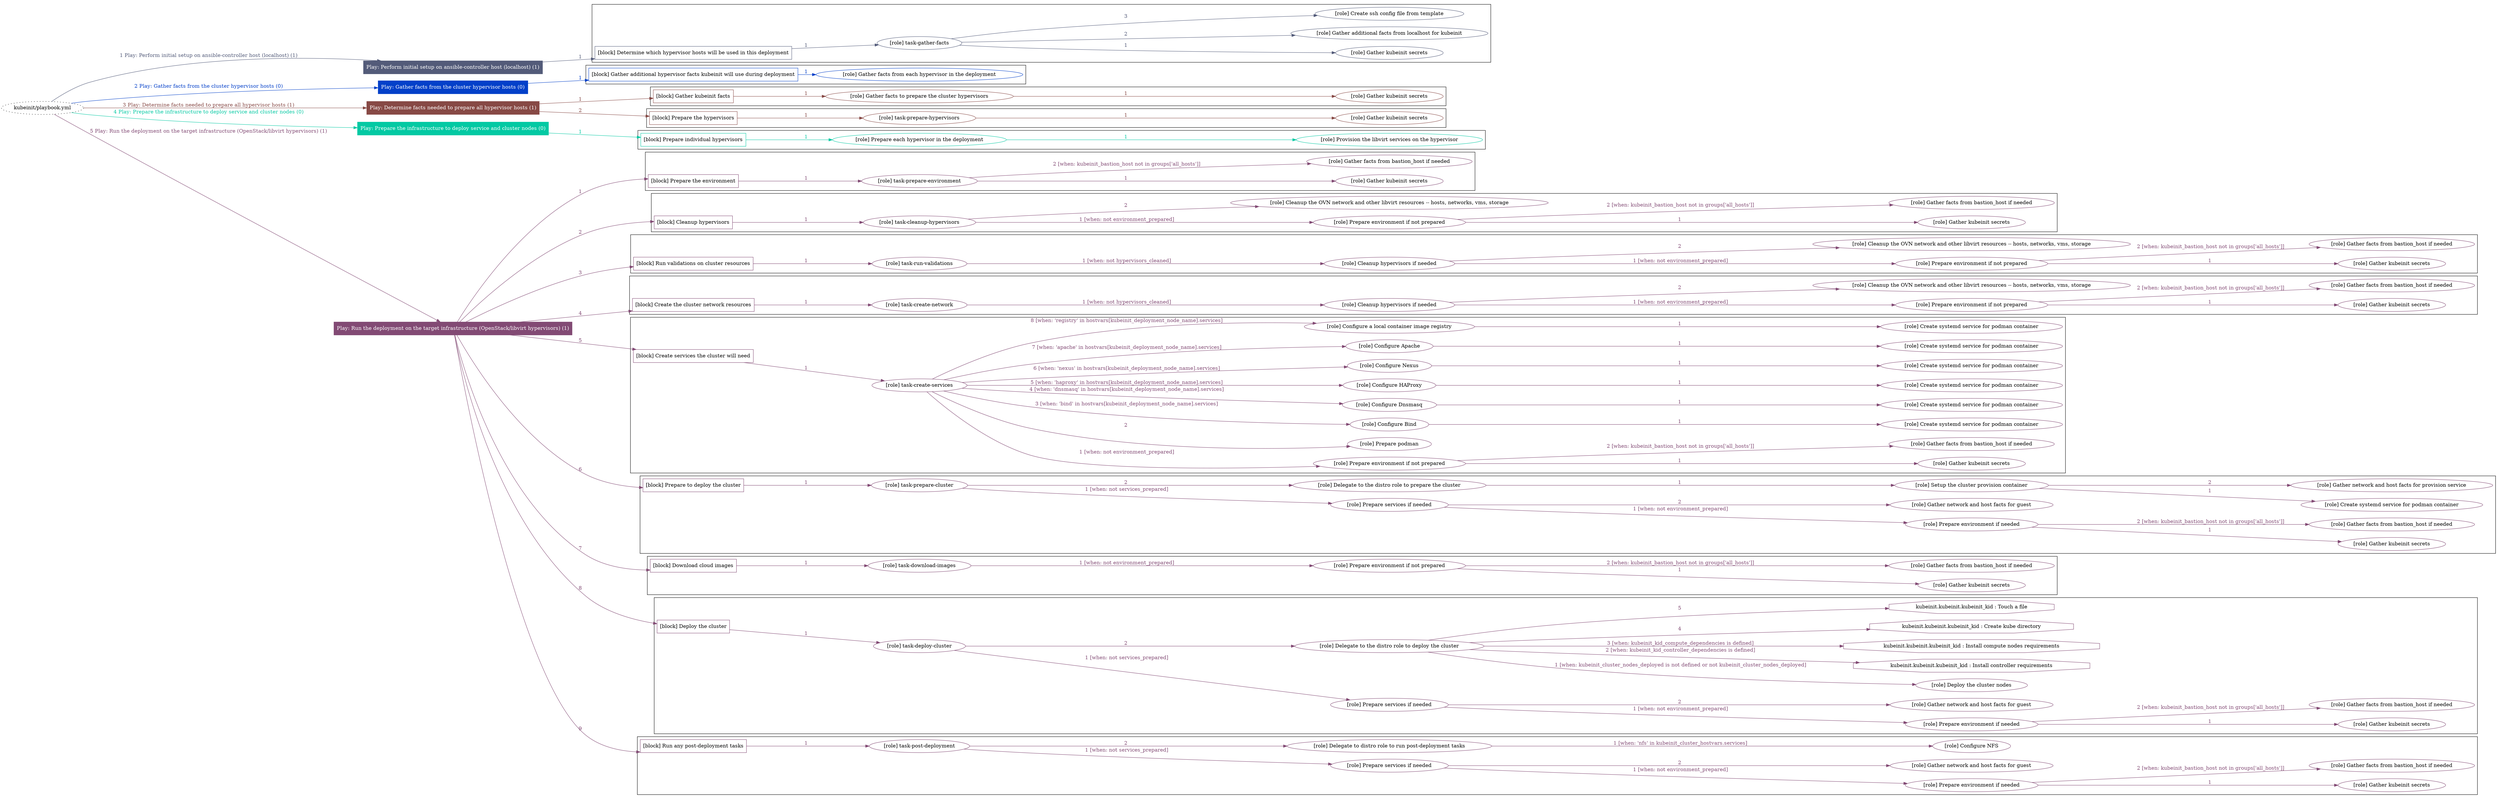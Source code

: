 digraph {
	graph [concentrate=true ordering=in rankdir=LR ratio=fill]
	edge [esep=5 sep=10]
	"kubeinit/playbook.yml" [URL="/home/runner/work/kubeinit/kubeinit/kubeinit/playbook.yml" id=playbook_f239e565 style=dotted]
	"kubeinit/playbook.yml" -> play_f2068669 [label="1 Play: Perform initial setup on ansible-controller host (localhost) (1)" color="#535b79" fontcolor="#535b79" id=edge_play_f2068669 labeltooltip="1 Play: Perform initial setup on ansible-controller host (localhost) (1)" tooltip="1 Play: Perform initial setup on ansible-controller host (localhost) (1)"]
	subgraph "Play: Perform initial setup on ansible-controller host (localhost) (1)" {
		play_f2068669 [label="Play: Perform initial setup on ansible-controller host (localhost) (1)" URL="/home/runner/work/kubeinit/kubeinit/kubeinit/playbook.yml" color="#535b79" fontcolor="#ffffff" id=play_f2068669 shape=box style=filled tooltip=localhost]
		play_f2068669 -> block_ea1bb374 [label=1 color="#535b79" fontcolor="#535b79" id=edge_block_ea1bb374 labeltooltip=1 tooltip=1]
		subgraph cluster_block_ea1bb374 {
			block_ea1bb374 [label="[block] Determine which hypervisor hosts will be used in this deployment" URL="/home/runner/work/kubeinit/kubeinit/kubeinit/playbook.yml" color="#535b79" id=block_ea1bb374 labeltooltip="Determine which hypervisor hosts will be used in this deployment" shape=box tooltip="Determine which hypervisor hosts will be used in this deployment"]
			block_ea1bb374 -> role_31e80925 [label="1 " color="#535b79" fontcolor="#535b79" id=edge_role_31e80925 labeltooltip="1 " tooltip="1 "]
			subgraph "task-gather-facts" {
				role_31e80925 [label="[role] task-gather-facts" URL="/home/runner/work/kubeinit/kubeinit/kubeinit/playbook.yml" color="#535b79" id=role_31e80925 tooltip="task-gather-facts"]
				role_31e80925 -> role_ad34a3c1 [label="1 " color="#535b79" fontcolor="#535b79" id=edge_role_ad34a3c1 labeltooltip="1 " tooltip="1 "]
				subgraph "Gather kubeinit secrets" {
					role_ad34a3c1 [label="[role] Gather kubeinit secrets" URL="/home/runner/.ansible/collections/ansible_collections/kubeinit/kubeinit/roles/kubeinit_prepare/tasks/build_hypervisors_group.yml" color="#535b79" id=role_ad34a3c1 tooltip="Gather kubeinit secrets"]
				}
				role_31e80925 -> role_7568ba1f [label="2 " color="#535b79" fontcolor="#535b79" id=edge_role_7568ba1f labeltooltip="2 " tooltip="2 "]
				subgraph "Gather additional facts from localhost for kubeinit" {
					role_7568ba1f [label="[role] Gather additional facts from localhost for kubeinit" URL="/home/runner/.ansible/collections/ansible_collections/kubeinit/kubeinit/roles/kubeinit_prepare/tasks/build_hypervisors_group.yml" color="#535b79" id=role_7568ba1f tooltip="Gather additional facts from localhost for kubeinit"]
				}
				role_31e80925 -> role_153e1b23 [label="3 " color="#535b79" fontcolor="#535b79" id=edge_role_153e1b23 labeltooltip="3 " tooltip="3 "]
				subgraph "Create ssh config file from template" {
					role_153e1b23 [label="[role] Create ssh config file from template" URL="/home/runner/.ansible/collections/ansible_collections/kubeinit/kubeinit/roles/kubeinit_prepare/tasks/build_hypervisors_group.yml" color="#535b79" id=role_153e1b23 tooltip="Create ssh config file from template"]
				}
			}
		}
	}
	"kubeinit/playbook.yml" -> play_2a08c2db [label="2 Play: Gather facts from the cluster hypervisor hosts (0)" color="#0340c9" fontcolor="#0340c9" id=edge_play_2a08c2db labeltooltip="2 Play: Gather facts from the cluster hypervisor hosts (0)" tooltip="2 Play: Gather facts from the cluster hypervisor hosts (0)"]
	subgraph "Play: Gather facts from the cluster hypervisor hosts (0)" {
		play_2a08c2db [label="Play: Gather facts from the cluster hypervisor hosts (0)" URL="/home/runner/work/kubeinit/kubeinit/kubeinit/playbook.yml" color="#0340c9" fontcolor="#ffffff" id=play_2a08c2db shape=box style=filled tooltip="Play: Gather facts from the cluster hypervisor hosts (0)"]
		play_2a08c2db -> block_3875cf03 [label=1 color="#0340c9" fontcolor="#0340c9" id=edge_block_3875cf03 labeltooltip=1 tooltip=1]
		subgraph cluster_block_3875cf03 {
			block_3875cf03 [label="[block] Gather additional hypervisor facts kubeinit will use during deployment" URL="/home/runner/work/kubeinit/kubeinit/kubeinit/playbook.yml" color="#0340c9" id=block_3875cf03 labeltooltip="Gather additional hypervisor facts kubeinit will use during deployment" shape=box tooltip="Gather additional hypervisor facts kubeinit will use during deployment"]
			block_3875cf03 -> role_75fddc68 [label="1 " color="#0340c9" fontcolor="#0340c9" id=edge_role_75fddc68 labeltooltip="1 " tooltip="1 "]
			subgraph "Gather facts from each hypervisor in the deployment" {
				role_75fddc68 [label="[role] Gather facts from each hypervisor in the deployment" URL="/home/runner/work/kubeinit/kubeinit/kubeinit/playbook.yml" color="#0340c9" id=role_75fddc68 tooltip="Gather facts from each hypervisor in the deployment"]
			}
		}
	}
	"kubeinit/playbook.yml" -> play_51f7743b [label="3 Play: Determine facts needed to prepare all hypervisor hosts (1)" color="#874945" fontcolor="#874945" id=edge_play_51f7743b labeltooltip="3 Play: Determine facts needed to prepare all hypervisor hosts (1)" tooltip="3 Play: Determine facts needed to prepare all hypervisor hosts (1)"]
	subgraph "Play: Determine facts needed to prepare all hypervisor hosts (1)" {
		play_51f7743b [label="Play: Determine facts needed to prepare all hypervisor hosts (1)" URL="/home/runner/work/kubeinit/kubeinit/kubeinit/playbook.yml" color="#874945" fontcolor="#ffffff" id=play_51f7743b shape=box style=filled tooltip=localhost]
		play_51f7743b -> block_435e4304 [label=1 color="#874945" fontcolor="#874945" id=edge_block_435e4304 labeltooltip=1 tooltip=1]
		subgraph cluster_block_435e4304 {
			block_435e4304 [label="[block] Gather kubeinit facts" URL="/home/runner/work/kubeinit/kubeinit/kubeinit/playbook.yml" color="#874945" id=block_435e4304 labeltooltip="Gather kubeinit facts" shape=box tooltip="Gather kubeinit facts"]
			block_435e4304 -> role_eb168c58 [label="1 " color="#874945" fontcolor="#874945" id=edge_role_eb168c58 labeltooltip="1 " tooltip="1 "]
			subgraph "Gather facts to prepare the cluster hypervisors" {
				role_eb168c58 [label="[role] Gather facts to prepare the cluster hypervisors" URL="/home/runner/work/kubeinit/kubeinit/kubeinit/playbook.yml" color="#874945" id=role_eb168c58 tooltip="Gather facts to prepare the cluster hypervisors"]
				role_eb168c58 -> role_716827c2 [label="1 " color="#874945" fontcolor="#874945" id=edge_role_716827c2 labeltooltip="1 " tooltip="1 "]
				subgraph "Gather kubeinit secrets" {
					role_716827c2 [label="[role] Gather kubeinit secrets" URL="/home/runner/.ansible/collections/ansible_collections/kubeinit/kubeinit/roles/kubeinit_prepare/tasks/gather_kubeinit_facts.yml" color="#874945" id=role_716827c2 tooltip="Gather kubeinit secrets"]
				}
			}
		}
		play_51f7743b -> block_4b2fc20e [label=2 color="#874945" fontcolor="#874945" id=edge_block_4b2fc20e labeltooltip=2 tooltip=2]
		subgraph cluster_block_4b2fc20e {
			block_4b2fc20e [label="[block] Prepare the hypervisors" URL="/home/runner/work/kubeinit/kubeinit/kubeinit/playbook.yml" color="#874945" id=block_4b2fc20e labeltooltip="Prepare the hypervisors" shape=box tooltip="Prepare the hypervisors"]
			block_4b2fc20e -> role_8d319576 [label="1 " color="#874945" fontcolor="#874945" id=edge_role_8d319576 labeltooltip="1 " tooltip="1 "]
			subgraph "task-prepare-hypervisors" {
				role_8d319576 [label="[role] task-prepare-hypervisors" URL="/home/runner/work/kubeinit/kubeinit/kubeinit/playbook.yml" color="#874945" id=role_8d319576 tooltip="task-prepare-hypervisors"]
				role_8d319576 -> role_b358647a [label="1 " color="#874945" fontcolor="#874945" id=edge_role_b358647a labeltooltip="1 " tooltip="1 "]
				subgraph "Gather kubeinit secrets" {
					role_b358647a [label="[role] Gather kubeinit secrets" URL="/home/runner/.ansible/collections/ansible_collections/kubeinit/kubeinit/roles/kubeinit_prepare/tasks/gather_kubeinit_facts.yml" color="#874945" id=role_b358647a tooltip="Gather kubeinit secrets"]
				}
			}
		}
	}
	"kubeinit/playbook.yml" -> play_7fe1e55e [label="4 Play: Prepare the infrastructure to deploy service and cluster nodes (0)" color="#03c9a3" fontcolor="#03c9a3" id=edge_play_7fe1e55e labeltooltip="4 Play: Prepare the infrastructure to deploy service and cluster nodes (0)" tooltip="4 Play: Prepare the infrastructure to deploy service and cluster nodes (0)"]
	subgraph "Play: Prepare the infrastructure to deploy service and cluster nodes (0)" {
		play_7fe1e55e [label="Play: Prepare the infrastructure to deploy service and cluster nodes (0)" URL="/home/runner/work/kubeinit/kubeinit/kubeinit/playbook.yml" color="#03c9a3" fontcolor="#ffffff" id=play_7fe1e55e shape=box style=filled tooltip="Play: Prepare the infrastructure to deploy service and cluster nodes (0)"]
		play_7fe1e55e -> block_4505f5d4 [label=1 color="#03c9a3" fontcolor="#03c9a3" id=edge_block_4505f5d4 labeltooltip=1 tooltip=1]
		subgraph cluster_block_4505f5d4 {
			block_4505f5d4 [label="[block] Prepare individual hypervisors" URL="/home/runner/work/kubeinit/kubeinit/kubeinit/playbook.yml" color="#03c9a3" id=block_4505f5d4 labeltooltip="Prepare individual hypervisors" shape=box tooltip="Prepare individual hypervisors"]
			block_4505f5d4 -> role_467180ca [label="1 " color="#03c9a3" fontcolor="#03c9a3" id=edge_role_467180ca labeltooltip="1 " tooltip="1 "]
			subgraph "Prepare each hypervisor in the deployment" {
				role_467180ca [label="[role] Prepare each hypervisor in the deployment" URL="/home/runner/work/kubeinit/kubeinit/kubeinit/playbook.yml" color="#03c9a3" id=role_467180ca tooltip="Prepare each hypervisor in the deployment"]
				role_467180ca -> role_767cff8f [label="1 " color="#03c9a3" fontcolor="#03c9a3" id=edge_role_767cff8f labeltooltip="1 " tooltip="1 "]
				subgraph "Provision the libvirt services on the hypervisor" {
					role_767cff8f [label="[role] Provision the libvirt services on the hypervisor" URL="/home/runner/.ansible/collections/ansible_collections/kubeinit/kubeinit/roles/kubeinit_prepare/tasks/prepare_hypervisor.yml" color="#03c9a3" id=role_767cff8f tooltip="Provision the libvirt services on the hypervisor"]
				}
			}
		}
	}
	"kubeinit/playbook.yml" -> play_f8c023d2 [label="5 Play: Run the deployment on the target infrastructure (OpenStack/libvirt hypervisors) (1)" color="#824a74" fontcolor="#824a74" id=edge_play_f8c023d2 labeltooltip="5 Play: Run the deployment on the target infrastructure (OpenStack/libvirt hypervisors) (1)" tooltip="5 Play: Run the deployment on the target infrastructure (OpenStack/libvirt hypervisors) (1)"]
	subgraph "Play: Run the deployment on the target infrastructure (OpenStack/libvirt hypervisors) (1)" {
		play_f8c023d2 [label="Play: Run the deployment on the target infrastructure (OpenStack/libvirt hypervisors) (1)" URL="/home/runner/work/kubeinit/kubeinit/kubeinit/playbook.yml" color="#824a74" fontcolor="#ffffff" id=play_f8c023d2 shape=box style=filled tooltip=localhost]
		play_f8c023d2 -> block_cb9fcd3e [label=1 color="#824a74" fontcolor="#824a74" id=edge_block_cb9fcd3e labeltooltip=1 tooltip=1]
		subgraph cluster_block_cb9fcd3e {
			block_cb9fcd3e [label="[block] Prepare the environment" URL="/home/runner/work/kubeinit/kubeinit/kubeinit/playbook.yml" color="#824a74" id=block_cb9fcd3e labeltooltip="Prepare the environment" shape=box tooltip="Prepare the environment"]
			block_cb9fcd3e -> role_75a7b222 [label="1 " color="#824a74" fontcolor="#824a74" id=edge_role_75a7b222 labeltooltip="1 " tooltip="1 "]
			subgraph "task-prepare-environment" {
				role_75a7b222 [label="[role] task-prepare-environment" URL="/home/runner/work/kubeinit/kubeinit/kubeinit/playbook.yml" color="#824a74" id=role_75a7b222 tooltip="task-prepare-environment"]
				role_75a7b222 -> role_f4acfbe3 [label="1 " color="#824a74" fontcolor="#824a74" id=edge_role_f4acfbe3 labeltooltip="1 " tooltip="1 "]
				subgraph "Gather kubeinit secrets" {
					role_f4acfbe3 [label="[role] Gather kubeinit secrets" URL="/home/runner/.ansible/collections/ansible_collections/kubeinit/kubeinit/roles/kubeinit_prepare/tasks/gather_kubeinit_facts.yml" color="#824a74" id=role_f4acfbe3 tooltip="Gather kubeinit secrets"]
				}
				role_75a7b222 -> role_97228f1f [label="2 [when: kubeinit_bastion_host not in groups['all_hosts']]" color="#824a74" fontcolor="#824a74" id=edge_role_97228f1f labeltooltip="2 [when: kubeinit_bastion_host not in groups['all_hosts']]" tooltip="2 [when: kubeinit_bastion_host not in groups['all_hosts']]"]
				subgraph "Gather facts from bastion_host if needed" {
					role_97228f1f [label="[role] Gather facts from bastion_host if needed" URL="/home/runner/.ansible/collections/ansible_collections/kubeinit/kubeinit/roles/kubeinit_prepare/tasks/main.yml" color="#824a74" id=role_97228f1f tooltip="Gather facts from bastion_host if needed"]
				}
			}
		}
		play_f8c023d2 -> block_3bb9bddf [label=2 color="#824a74" fontcolor="#824a74" id=edge_block_3bb9bddf labeltooltip=2 tooltip=2]
		subgraph cluster_block_3bb9bddf {
			block_3bb9bddf [label="[block] Cleanup hypervisors" URL="/home/runner/work/kubeinit/kubeinit/kubeinit/playbook.yml" color="#824a74" id=block_3bb9bddf labeltooltip="Cleanup hypervisors" shape=box tooltip="Cleanup hypervisors"]
			block_3bb9bddf -> role_0966ffa3 [label="1 " color="#824a74" fontcolor="#824a74" id=edge_role_0966ffa3 labeltooltip="1 " tooltip="1 "]
			subgraph "task-cleanup-hypervisors" {
				role_0966ffa3 [label="[role] task-cleanup-hypervisors" URL="/home/runner/work/kubeinit/kubeinit/kubeinit/playbook.yml" color="#824a74" id=role_0966ffa3 tooltip="task-cleanup-hypervisors"]
				role_0966ffa3 -> role_10f35de1 [label="1 [when: not environment_prepared]" color="#824a74" fontcolor="#824a74" id=edge_role_10f35de1 labeltooltip="1 [when: not environment_prepared]" tooltip="1 [when: not environment_prepared]"]
				subgraph "Prepare environment if not prepared" {
					role_10f35de1 [label="[role] Prepare environment if not prepared" URL="/home/runner/.ansible/collections/ansible_collections/kubeinit/kubeinit/roles/kubeinit_libvirt/tasks/cleanup_hypervisors.yml" color="#824a74" id=role_10f35de1 tooltip="Prepare environment if not prepared"]
					role_10f35de1 -> role_07a54462 [label="1 " color="#824a74" fontcolor="#824a74" id=edge_role_07a54462 labeltooltip="1 " tooltip="1 "]
					subgraph "Gather kubeinit secrets" {
						role_07a54462 [label="[role] Gather kubeinit secrets" URL="/home/runner/.ansible/collections/ansible_collections/kubeinit/kubeinit/roles/kubeinit_prepare/tasks/gather_kubeinit_facts.yml" color="#824a74" id=role_07a54462 tooltip="Gather kubeinit secrets"]
					}
					role_10f35de1 -> role_4dc53dde [label="2 [when: kubeinit_bastion_host not in groups['all_hosts']]" color="#824a74" fontcolor="#824a74" id=edge_role_4dc53dde labeltooltip="2 [when: kubeinit_bastion_host not in groups['all_hosts']]" tooltip="2 [when: kubeinit_bastion_host not in groups['all_hosts']]"]
					subgraph "Gather facts from bastion_host if needed" {
						role_4dc53dde [label="[role] Gather facts from bastion_host if needed" URL="/home/runner/.ansible/collections/ansible_collections/kubeinit/kubeinit/roles/kubeinit_prepare/tasks/main.yml" color="#824a74" id=role_4dc53dde tooltip="Gather facts from bastion_host if needed"]
					}
				}
				role_0966ffa3 -> role_b0562a53 [label="2 " color="#824a74" fontcolor="#824a74" id=edge_role_b0562a53 labeltooltip="2 " tooltip="2 "]
				subgraph "Cleanup the OVN network and other libvirt resources -- hosts, networks, vms, storage" {
					role_b0562a53 [label="[role] Cleanup the OVN network and other libvirt resources -- hosts, networks, vms, storage" URL="/home/runner/.ansible/collections/ansible_collections/kubeinit/kubeinit/roles/kubeinit_libvirt/tasks/cleanup_hypervisors.yml" color="#824a74" id=role_b0562a53 tooltip="Cleanup the OVN network and other libvirt resources -- hosts, networks, vms, storage"]
				}
			}
		}
		play_f8c023d2 -> block_80027401 [label=3 color="#824a74" fontcolor="#824a74" id=edge_block_80027401 labeltooltip=3 tooltip=3]
		subgraph cluster_block_80027401 {
			block_80027401 [label="[block] Run validations on cluster resources" URL="/home/runner/work/kubeinit/kubeinit/kubeinit/playbook.yml" color="#824a74" id=block_80027401 labeltooltip="Run validations on cluster resources" shape=box tooltip="Run validations on cluster resources"]
			block_80027401 -> role_762e2e4d [label="1 " color="#824a74" fontcolor="#824a74" id=edge_role_762e2e4d labeltooltip="1 " tooltip="1 "]
			subgraph "task-run-validations" {
				role_762e2e4d [label="[role] task-run-validations" URL="/home/runner/work/kubeinit/kubeinit/kubeinit/playbook.yml" color="#824a74" id=role_762e2e4d tooltip="task-run-validations"]
				role_762e2e4d -> role_ed47179c [label="1 [when: not hypervisors_cleaned]" color="#824a74" fontcolor="#824a74" id=edge_role_ed47179c labeltooltip="1 [when: not hypervisors_cleaned]" tooltip="1 [when: not hypervisors_cleaned]"]
				subgraph "Cleanup hypervisors if needed" {
					role_ed47179c [label="[role] Cleanup hypervisors if needed" URL="/home/runner/.ansible/collections/ansible_collections/kubeinit/kubeinit/roles/kubeinit_validations/tasks/main.yml" color="#824a74" id=role_ed47179c tooltip="Cleanup hypervisors if needed"]
					role_ed47179c -> role_dcba21d3 [label="1 [when: not environment_prepared]" color="#824a74" fontcolor="#824a74" id=edge_role_dcba21d3 labeltooltip="1 [when: not environment_prepared]" tooltip="1 [when: not environment_prepared]"]
					subgraph "Prepare environment if not prepared" {
						role_dcba21d3 [label="[role] Prepare environment if not prepared" URL="/home/runner/.ansible/collections/ansible_collections/kubeinit/kubeinit/roles/kubeinit_libvirt/tasks/cleanup_hypervisors.yml" color="#824a74" id=role_dcba21d3 tooltip="Prepare environment if not prepared"]
						role_dcba21d3 -> role_88fa16b8 [label="1 " color="#824a74" fontcolor="#824a74" id=edge_role_88fa16b8 labeltooltip="1 " tooltip="1 "]
						subgraph "Gather kubeinit secrets" {
							role_88fa16b8 [label="[role] Gather kubeinit secrets" URL="/home/runner/.ansible/collections/ansible_collections/kubeinit/kubeinit/roles/kubeinit_prepare/tasks/gather_kubeinit_facts.yml" color="#824a74" id=role_88fa16b8 tooltip="Gather kubeinit secrets"]
						}
						role_dcba21d3 -> role_72518412 [label="2 [when: kubeinit_bastion_host not in groups['all_hosts']]" color="#824a74" fontcolor="#824a74" id=edge_role_72518412 labeltooltip="2 [when: kubeinit_bastion_host not in groups['all_hosts']]" tooltip="2 [when: kubeinit_bastion_host not in groups['all_hosts']]"]
						subgraph "Gather facts from bastion_host if needed" {
							role_72518412 [label="[role] Gather facts from bastion_host if needed" URL="/home/runner/.ansible/collections/ansible_collections/kubeinit/kubeinit/roles/kubeinit_prepare/tasks/main.yml" color="#824a74" id=role_72518412 tooltip="Gather facts from bastion_host if needed"]
						}
					}
					role_ed47179c -> role_2eea774c [label="2 " color="#824a74" fontcolor="#824a74" id=edge_role_2eea774c labeltooltip="2 " tooltip="2 "]
					subgraph "Cleanup the OVN network and other libvirt resources -- hosts, networks, vms, storage" {
						role_2eea774c [label="[role] Cleanup the OVN network and other libvirt resources -- hosts, networks, vms, storage" URL="/home/runner/.ansible/collections/ansible_collections/kubeinit/kubeinit/roles/kubeinit_libvirt/tasks/cleanup_hypervisors.yml" color="#824a74" id=role_2eea774c tooltip="Cleanup the OVN network and other libvirt resources -- hosts, networks, vms, storage"]
					}
				}
			}
		}
		play_f8c023d2 -> block_380627d4 [label=4 color="#824a74" fontcolor="#824a74" id=edge_block_380627d4 labeltooltip=4 tooltip=4]
		subgraph cluster_block_380627d4 {
			block_380627d4 [label="[block] Create the cluster network resources" URL="/home/runner/work/kubeinit/kubeinit/kubeinit/playbook.yml" color="#824a74" id=block_380627d4 labeltooltip="Create the cluster network resources" shape=box tooltip="Create the cluster network resources"]
			block_380627d4 -> role_2ee98d21 [label="1 " color="#824a74" fontcolor="#824a74" id=edge_role_2ee98d21 labeltooltip="1 " tooltip="1 "]
			subgraph "task-create-network" {
				role_2ee98d21 [label="[role] task-create-network" URL="/home/runner/work/kubeinit/kubeinit/kubeinit/playbook.yml" color="#824a74" id=role_2ee98d21 tooltip="task-create-network"]
				role_2ee98d21 -> role_fe67666d [label="1 [when: not hypervisors_cleaned]" color="#824a74" fontcolor="#824a74" id=edge_role_fe67666d labeltooltip="1 [when: not hypervisors_cleaned]" tooltip="1 [when: not hypervisors_cleaned]"]
				subgraph "Cleanup hypervisors if needed" {
					role_fe67666d [label="[role] Cleanup hypervisors if needed" URL="/home/runner/.ansible/collections/ansible_collections/kubeinit/kubeinit/roles/kubeinit_libvirt/tasks/create_network.yml" color="#824a74" id=role_fe67666d tooltip="Cleanup hypervisors if needed"]
					role_fe67666d -> role_47f51df3 [label="1 [when: not environment_prepared]" color="#824a74" fontcolor="#824a74" id=edge_role_47f51df3 labeltooltip="1 [when: not environment_prepared]" tooltip="1 [when: not environment_prepared]"]
					subgraph "Prepare environment if not prepared" {
						role_47f51df3 [label="[role] Prepare environment if not prepared" URL="/home/runner/.ansible/collections/ansible_collections/kubeinit/kubeinit/roles/kubeinit_libvirt/tasks/cleanup_hypervisors.yml" color="#824a74" id=role_47f51df3 tooltip="Prepare environment if not prepared"]
						role_47f51df3 -> role_62c35be4 [label="1 " color="#824a74" fontcolor="#824a74" id=edge_role_62c35be4 labeltooltip="1 " tooltip="1 "]
						subgraph "Gather kubeinit secrets" {
							role_62c35be4 [label="[role] Gather kubeinit secrets" URL="/home/runner/.ansible/collections/ansible_collections/kubeinit/kubeinit/roles/kubeinit_prepare/tasks/gather_kubeinit_facts.yml" color="#824a74" id=role_62c35be4 tooltip="Gather kubeinit secrets"]
						}
						role_47f51df3 -> role_10fa5ca9 [label="2 [when: kubeinit_bastion_host not in groups['all_hosts']]" color="#824a74" fontcolor="#824a74" id=edge_role_10fa5ca9 labeltooltip="2 [when: kubeinit_bastion_host not in groups['all_hosts']]" tooltip="2 [when: kubeinit_bastion_host not in groups['all_hosts']]"]
						subgraph "Gather facts from bastion_host if needed" {
							role_10fa5ca9 [label="[role] Gather facts from bastion_host if needed" URL="/home/runner/.ansible/collections/ansible_collections/kubeinit/kubeinit/roles/kubeinit_prepare/tasks/main.yml" color="#824a74" id=role_10fa5ca9 tooltip="Gather facts from bastion_host if needed"]
						}
					}
					role_fe67666d -> role_83736c05 [label="2 " color="#824a74" fontcolor="#824a74" id=edge_role_83736c05 labeltooltip="2 " tooltip="2 "]
					subgraph "Cleanup the OVN network and other libvirt resources -- hosts, networks, vms, storage" {
						role_83736c05 [label="[role] Cleanup the OVN network and other libvirt resources -- hosts, networks, vms, storage" URL="/home/runner/.ansible/collections/ansible_collections/kubeinit/kubeinit/roles/kubeinit_libvirt/tasks/cleanup_hypervisors.yml" color="#824a74" id=role_83736c05 tooltip="Cleanup the OVN network and other libvirt resources -- hosts, networks, vms, storage"]
					}
				}
			}
		}
		play_f8c023d2 -> block_5fb30bb0 [label=5 color="#824a74" fontcolor="#824a74" id=edge_block_5fb30bb0 labeltooltip=5 tooltip=5]
		subgraph cluster_block_5fb30bb0 {
			block_5fb30bb0 [label="[block] Create services the cluster will need" URL="/home/runner/work/kubeinit/kubeinit/kubeinit/playbook.yml" color="#824a74" id=block_5fb30bb0 labeltooltip="Create services the cluster will need" shape=box tooltip="Create services the cluster will need"]
			block_5fb30bb0 -> role_71c76d11 [label="1 " color="#824a74" fontcolor="#824a74" id=edge_role_71c76d11 labeltooltip="1 " tooltip="1 "]
			subgraph "task-create-services" {
				role_71c76d11 [label="[role] task-create-services" URL="/home/runner/work/kubeinit/kubeinit/kubeinit/playbook.yml" color="#824a74" id=role_71c76d11 tooltip="task-create-services"]
				role_71c76d11 -> role_ad7b0c52 [label="1 [when: not environment_prepared]" color="#824a74" fontcolor="#824a74" id=edge_role_ad7b0c52 labeltooltip="1 [when: not environment_prepared]" tooltip="1 [when: not environment_prepared]"]
				subgraph "Prepare environment if not prepared" {
					role_ad7b0c52 [label="[role] Prepare environment if not prepared" URL="/home/runner/.ansible/collections/ansible_collections/kubeinit/kubeinit/roles/kubeinit_services/tasks/main.yml" color="#824a74" id=role_ad7b0c52 tooltip="Prepare environment if not prepared"]
					role_ad7b0c52 -> role_1a8e3000 [label="1 " color="#824a74" fontcolor="#824a74" id=edge_role_1a8e3000 labeltooltip="1 " tooltip="1 "]
					subgraph "Gather kubeinit secrets" {
						role_1a8e3000 [label="[role] Gather kubeinit secrets" URL="/home/runner/.ansible/collections/ansible_collections/kubeinit/kubeinit/roles/kubeinit_prepare/tasks/gather_kubeinit_facts.yml" color="#824a74" id=role_1a8e3000 tooltip="Gather kubeinit secrets"]
					}
					role_ad7b0c52 -> role_017a5ced [label="2 [when: kubeinit_bastion_host not in groups['all_hosts']]" color="#824a74" fontcolor="#824a74" id=edge_role_017a5ced labeltooltip="2 [when: kubeinit_bastion_host not in groups['all_hosts']]" tooltip="2 [when: kubeinit_bastion_host not in groups['all_hosts']]"]
					subgraph "Gather facts from bastion_host if needed" {
						role_017a5ced [label="[role] Gather facts from bastion_host if needed" URL="/home/runner/.ansible/collections/ansible_collections/kubeinit/kubeinit/roles/kubeinit_prepare/tasks/main.yml" color="#824a74" id=role_017a5ced tooltip="Gather facts from bastion_host if needed"]
					}
				}
				role_71c76d11 -> role_c2f0fbd6 [label="2 " color="#824a74" fontcolor="#824a74" id=edge_role_c2f0fbd6 labeltooltip="2 " tooltip="2 "]
				subgraph "Prepare podman" {
					role_c2f0fbd6 [label="[role] Prepare podman" URL="/home/runner/.ansible/collections/ansible_collections/kubeinit/kubeinit/roles/kubeinit_services/tasks/00_create_service_pod.yml" color="#824a74" id=role_c2f0fbd6 tooltip="Prepare podman"]
				}
				role_71c76d11 -> role_70c9686f [label="3 [when: 'bind' in hostvars[kubeinit_deployment_node_name].services]" color="#824a74" fontcolor="#824a74" id=edge_role_70c9686f labeltooltip="3 [when: 'bind' in hostvars[kubeinit_deployment_node_name].services]" tooltip="3 [when: 'bind' in hostvars[kubeinit_deployment_node_name].services]"]
				subgraph "Configure Bind" {
					role_70c9686f [label="[role] Configure Bind" URL="/home/runner/.ansible/collections/ansible_collections/kubeinit/kubeinit/roles/kubeinit_services/tasks/start_services_containers.yml" color="#824a74" id=role_70c9686f tooltip="Configure Bind"]
					role_70c9686f -> role_c554e69f [label="1 " color="#824a74" fontcolor="#824a74" id=edge_role_c554e69f labeltooltip="1 " tooltip="1 "]
					subgraph "Create systemd service for podman container" {
						role_c554e69f [label="[role] Create systemd service for podman container" URL="/home/runner/.ansible/collections/ansible_collections/kubeinit/kubeinit/roles/kubeinit_bind/tasks/main.yml" color="#824a74" id=role_c554e69f tooltip="Create systemd service for podman container"]
					}
				}
				role_71c76d11 -> role_c4aaa78d [label="4 [when: 'dnsmasq' in hostvars[kubeinit_deployment_node_name].services]" color="#824a74" fontcolor="#824a74" id=edge_role_c4aaa78d labeltooltip="4 [when: 'dnsmasq' in hostvars[kubeinit_deployment_node_name].services]" tooltip="4 [when: 'dnsmasq' in hostvars[kubeinit_deployment_node_name].services]"]
				subgraph "Configure Dnsmasq" {
					role_c4aaa78d [label="[role] Configure Dnsmasq" URL="/home/runner/.ansible/collections/ansible_collections/kubeinit/kubeinit/roles/kubeinit_services/tasks/start_services_containers.yml" color="#824a74" id=role_c4aaa78d tooltip="Configure Dnsmasq"]
					role_c4aaa78d -> role_69b2261c [label="1 " color="#824a74" fontcolor="#824a74" id=edge_role_69b2261c labeltooltip="1 " tooltip="1 "]
					subgraph "Create systemd service for podman container" {
						role_69b2261c [label="[role] Create systemd service for podman container" URL="/home/runner/.ansible/collections/ansible_collections/kubeinit/kubeinit/roles/kubeinit_dnsmasq/tasks/main.yml" color="#824a74" id=role_69b2261c tooltip="Create systemd service for podman container"]
					}
				}
				role_71c76d11 -> role_6b4c93db [label="5 [when: 'haproxy' in hostvars[kubeinit_deployment_node_name].services]" color="#824a74" fontcolor="#824a74" id=edge_role_6b4c93db labeltooltip="5 [when: 'haproxy' in hostvars[kubeinit_deployment_node_name].services]" tooltip="5 [when: 'haproxy' in hostvars[kubeinit_deployment_node_name].services]"]
				subgraph "Configure HAProxy" {
					role_6b4c93db [label="[role] Configure HAProxy" URL="/home/runner/.ansible/collections/ansible_collections/kubeinit/kubeinit/roles/kubeinit_services/tasks/start_services_containers.yml" color="#824a74" id=role_6b4c93db tooltip="Configure HAProxy"]
					role_6b4c93db -> role_09028f80 [label="1 " color="#824a74" fontcolor="#824a74" id=edge_role_09028f80 labeltooltip="1 " tooltip="1 "]
					subgraph "Create systemd service for podman container" {
						role_09028f80 [label="[role] Create systemd service for podman container" URL="/home/runner/.ansible/collections/ansible_collections/kubeinit/kubeinit/roles/kubeinit_haproxy/tasks/main.yml" color="#824a74" id=role_09028f80 tooltip="Create systemd service for podman container"]
					}
				}
				role_71c76d11 -> role_d65e28c6 [label="6 [when: 'nexus' in hostvars[kubeinit_deployment_node_name].services]" color="#824a74" fontcolor="#824a74" id=edge_role_d65e28c6 labeltooltip="6 [when: 'nexus' in hostvars[kubeinit_deployment_node_name].services]" tooltip="6 [when: 'nexus' in hostvars[kubeinit_deployment_node_name].services]"]
				subgraph "Configure Nexus" {
					role_d65e28c6 [label="[role] Configure Nexus" URL="/home/runner/.ansible/collections/ansible_collections/kubeinit/kubeinit/roles/kubeinit_services/tasks/start_services_containers.yml" color="#824a74" id=role_d65e28c6 tooltip="Configure Nexus"]
					role_d65e28c6 -> role_18d7ae59 [label="1 " color="#824a74" fontcolor="#824a74" id=edge_role_18d7ae59 labeltooltip="1 " tooltip="1 "]
					subgraph "Create systemd service for podman container" {
						role_18d7ae59 [label="[role] Create systemd service for podman container" URL="/home/runner/.ansible/collections/ansible_collections/kubeinit/kubeinit/roles/kubeinit_nexus/tasks/main.yml" color="#824a74" id=role_18d7ae59 tooltip="Create systemd service for podman container"]
					}
				}
				role_71c76d11 -> role_6fe52f0c [label="7 [when: 'apache' in hostvars[kubeinit_deployment_node_name].services]" color="#824a74" fontcolor="#824a74" id=edge_role_6fe52f0c labeltooltip="7 [when: 'apache' in hostvars[kubeinit_deployment_node_name].services]" tooltip="7 [when: 'apache' in hostvars[kubeinit_deployment_node_name].services]"]
				subgraph "Configure Apache" {
					role_6fe52f0c [label="[role] Configure Apache" URL="/home/runner/.ansible/collections/ansible_collections/kubeinit/kubeinit/roles/kubeinit_services/tasks/start_services_containers.yml" color="#824a74" id=role_6fe52f0c tooltip="Configure Apache"]
					role_6fe52f0c -> role_d1317438 [label="1 " color="#824a74" fontcolor="#824a74" id=edge_role_d1317438 labeltooltip="1 " tooltip="1 "]
					subgraph "Create systemd service for podman container" {
						role_d1317438 [label="[role] Create systemd service for podman container" URL="/home/runner/.ansible/collections/ansible_collections/kubeinit/kubeinit/roles/kubeinit_apache/tasks/main.yml" color="#824a74" id=role_d1317438 tooltip="Create systemd service for podman container"]
					}
				}
				role_71c76d11 -> role_b96478ab [label="8 [when: 'registry' in hostvars[kubeinit_deployment_node_name].services]" color="#824a74" fontcolor="#824a74" id=edge_role_b96478ab labeltooltip="8 [when: 'registry' in hostvars[kubeinit_deployment_node_name].services]" tooltip="8 [when: 'registry' in hostvars[kubeinit_deployment_node_name].services]"]
				subgraph "Configure a local container image registry" {
					role_b96478ab [label="[role] Configure a local container image registry" URL="/home/runner/.ansible/collections/ansible_collections/kubeinit/kubeinit/roles/kubeinit_services/tasks/start_services_containers.yml" color="#824a74" id=role_b96478ab tooltip="Configure a local container image registry"]
					role_b96478ab -> role_6336ca9b [label="1 " color="#824a74" fontcolor="#824a74" id=edge_role_6336ca9b labeltooltip="1 " tooltip="1 "]
					subgraph "Create systemd service for podman container" {
						role_6336ca9b [label="[role] Create systemd service for podman container" URL="/home/runner/.ansible/collections/ansible_collections/kubeinit/kubeinit/roles/kubeinit_registry/tasks/main.yml" color="#824a74" id=role_6336ca9b tooltip="Create systemd service for podman container"]
					}
				}
			}
		}
		play_f8c023d2 -> block_f944693d [label=6 color="#824a74" fontcolor="#824a74" id=edge_block_f944693d labeltooltip=6 tooltip=6]
		subgraph cluster_block_f944693d {
			block_f944693d [label="[block] Prepare to deploy the cluster" URL="/home/runner/work/kubeinit/kubeinit/kubeinit/playbook.yml" color="#824a74" id=block_f944693d labeltooltip="Prepare to deploy the cluster" shape=box tooltip="Prepare to deploy the cluster"]
			block_f944693d -> role_3ecb0633 [label="1 " color="#824a74" fontcolor="#824a74" id=edge_role_3ecb0633 labeltooltip="1 " tooltip="1 "]
			subgraph "task-prepare-cluster" {
				role_3ecb0633 [label="[role] task-prepare-cluster" URL="/home/runner/work/kubeinit/kubeinit/kubeinit/playbook.yml" color="#824a74" id=role_3ecb0633 tooltip="task-prepare-cluster"]
				role_3ecb0633 -> role_5f72ea59 [label="1 [when: not services_prepared]" color="#824a74" fontcolor="#824a74" id=edge_role_5f72ea59 labeltooltip="1 [when: not services_prepared]" tooltip="1 [when: not services_prepared]"]
				subgraph "Prepare services if needed" {
					role_5f72ea59 [label="[role] Prepare services if needed" URL="/home/runner/.ansible/collections/ansible_collections/kubeinit/kubeinit/roles/kubeinit_prepare/tasks/prepare_cluster.yml" color="#824a74" id=role_5f72ea59 tooltip="Prepare services if needed"]
					role_5f72ea59 -> role_d03d476b [label="1 [when: not environment_prepared]" color="#824a74" fontcolor="#824a74" id=edge_role_d03d476b labeltooltip="1 [when: not environment_prepared]" tooltip="1 [when: not environment_prepared]"]
					subgraph "Prepare environment if needed" {
						role_d03d476b [label="[role] Prepare environment if needed" URL="/home/runner/.ansible/collections/ansible_collections/kubeinit/kubeinit/roles/kubeinit_services/tasks/prepare_services.yml" color="#824a74" id=role_d03d476b tooltip="Prepare environment if needed"]
						role_d03d476b -> role_91923c02 [label="1 " color="#824a74" fontcolor="#824a74" id=edge_role_91923c02 labeltooltip="1 " tooltip="1 "]
						subgraph "Gather kubeinit secrets" {
							role_91923c02 [label="[role] Gather kubeinit secrets" URL="/home/runner/.ansible/collections/ansible_collections/kubeinit/kubeinit/roles/kubeinit_prepare/tasks/gather_kubeinit_facts.yml" color="#824a74" id=role_91923c02 tooltip="Gather kubeinit secrets"]
						}
						role_d03d476b -> role_0ed2f0d5 [label="2 [when: kubeinit_bastion_host not in groups['all_hosts']]" color="#824a74" fontcolor="#824a74" id=edge_role_0ed2f0d5 labeltooltip="2 [when: kubeinit_bastion_host not in groups['all_hosts']]" tooltip="2 [when: kubeinit_bastion_host not in groups['all_hosts']]"]
						subgraph "Gather facts from bastion_host if needed" {
							role_0ed2f0d5 [label="[role] Gather facts from bastion_host if needed" URL="/home/runner/.ansible/collections/ansible_collections/kubeinit/kubeinit/roles/kubeinit_prepare/tasks/main.yml" color="#824a74" id=role_0ed2f0d5 tooltip="Gather facts from bastion_host if needed"]
						}
					}
					role_5f72ea59 -> role_29ff5778 [label="2 " color="#824a74" fontcolor="#824a74" id=edge_role_29ff5778 labeltooltip="2 " tooltip="2 "]
					subgraph "Gather network and host facts for guest" {
						role_29ff5778 [label="[role] Gather network and host facts for guest" URL="/home/runner/.ansible/collections/ansible_collections/kubeinit/kubeinit/roles/kubeinit_services/tasks/prepare_services.yml" color="#824a74" id=role_29ff5778 tooltip="Gather network and host facts for guest"]
					}
				}
				role_3ecb0633 -> role_f6f02387 [label="2 " color="#824a74" fontcolor="#824a74" id=edge_role_f6f02387 labeltooltip="2 " tooltip="2 "]
				subgraph "Delegate to the distro role to prepare the cluster" {
					role_f6f02387 [label="[role] Delegate to the distro role to prepare the cluster" URL="/home/runner/.ansible/collections/ansible_collections/kubeinit/kubeinit/roles/kubeinit_prepare/tasks/prepare_cluster.yml" color="#824a74" id=role_f6f02387 tooltip="Delegate to the distro role to prepare the cluster"]
					role_f6f02387 -> role_98899922 [label="1 " color="#824a74" fontcolor="#824a74" id=edge_role_98899922 labeltooltip="1 " tooltip="1 "]
					subgraph "Setup the cluster provision container" {
						role_98899922 [label="[role] Setup the cluster provision container" URL="/home/runner/.ansible/collections/ansible_collections/kubeinit/kubeinit/roles/kubeinit_kid/tasks/prepare_cluster.yml" color="#824a74" id=role_98899922 tooltip="Setup the cluster provision container"]
						role_98899922 -> role_75ce0e89 [label="1 " color="#824a74" fontcolor="#824a74" id=edge_role_75ce0e89 labeltooltip="1 " tooltip="1 "]
						subgraph "Create systemd service for podman container" {
							role_75ce0e89 [label="[role] Create systemd service for podman container" URL="/home/runner/.ansible/collections/ansible_collections/kubeinit/kubeinit/roles/kubeinit_services/tasks/create_provision_container.yml" color="#824a74" id=role_75ce0e89 tooltip="Create systemd service for podman container"]
						}
						role_98899922 -> role_61dd5246 [label="2 " color="#824a74" fontcolor="#824a74" id=edge_role_61dd5246 labeltooltip="2 " tooltip="2 "]
						subgraph "Gather network and host facts for provision service" {
							role_61dd5246 [label="[role] Gather network and host facts for provision service" URL="/home/runner/.ansible/collections/ansible_collections/kubeinit/kubeinit/roles/kubeinit_services/tasks/create_provision_container.yml" color="#824a74" id=role_61dd5246 tooltip="Gather network and host facts for provision service"]
						}
					}
				}
			}
		}
		play_f8c023d2 -> block_8371bba1 [label=7 color="#824a74" fontcolor="#824a74" id=edge_block_8371bba1 labeltooltip=7 tooltip=7]
		subgraph cluster_block_8371bba1 {
			block_8371bba1 [label="[block] Download cloud images" URL="/home/runner/work/kubeinit/kubeinit/kubeinit/playbook.yml" color="#824a74" id=block_8371bba1 labeltooltip="Download cloud images" shape=box tooltip="Download cloud images"]
			block_8371bba1 -> role_af233a13 [label="1 " color="#824a74" fontcolor="#824a74" id=edge_role_af233a13 labeltooltip="1 " tooltip="1 "]
			subgraph "task-download-images" {
				role_af233a13 [label="[role] task-download-images" URL="/home/runner/work/kubeinit/kubeinit/kubeinit/playbook.yml" color="#824a74" id=role_af233a13 tooltip="task-download-images"]
				role_af233a13 -> role_76f123f1 [label="1 [when: not environment_prepared]" color="#824a74" fontcolor="#824a74" id=edge_role_76f123f1 labeltooltip="1 [when: not environment_prepared]" tooltip="1 [when: not environment_prepared]"]
				subgraph "Prepare environment if not prepared" {
					role_76f123f1 [label="[role] Prepare environment if not prepared" URL="/home/runner/.ansible/collections/ansible_collections/kubeinit/kubeinit/roles/kubeinit_libvirt/tasks/download_cloud_images.yml" color="#824a74" id=role_76f123f1 tooltip="Prepare environment if not prepared"]
					role_76f123f1 -> role_1ee9748c [label="1 " color="#824a74" fontcolor="#824a74" id=edge_role_1ee9748c labeltooltip="1 " tooltip="1 "]
					subgraph "Gather kubeinit secrets" {
						role_1ee9748c [label="[role] Gather kubeinit secrets" URL="/home/runner/.ansible/collections/ansible_collections/kubeinit/kubeinit/roles/kubeinit_prepare/tasks/gather_kubeinit_facts.yml" color="#824a74" id=role_1ee9748c tooltip="Gather kubeinit secrets"]
					}
					role_76f123f1 -> role_e4f7f14f [label="2 [when: kubeinit_bastion_host not in groups['all_hosts']]" color="#824a74" fontcolor="#824a74" id=edge_role_e4f7f14f labeltooltip="2 [when: kubeinit_bastion_host not in groups['all_hosts']]" tooltip="2 [when: kubeinit_bastion_host not in groups['all_hosts']]"]
					subgraph "Gather facts from bastion_host if needed" {
						role_e4f7f14f [label="[role] Gather facts from bastion_host if needed" URL="/home/runner/.ansible/collections/ansible_collections/kubeinit/kubeinit/roles/kubeinit_prepare/tasks/main.yml" color="#824a74" id=role_e4f7f14f tooltip="Gather facts from bastion_host if needed"]
					}
				}
			}
		}
		play_f8c023d2 -> block_8aba8af7 [label=8 color="#824a74" fontcolor="#824a74" id=edge_block_8aba8af7 labeltooltip=8 tooltip=8]
		subgraph cluster_block_8aba8af7 {
			block_8aba8af7 [label="[block] Deploy the cluster" URL="/home/runner/work/kubeinit/kubeinit/kubeinit/playbook.yml" color="#824a74" id=block_8aba8af7 labeltooltip="Deploy the cluster" shape=box tooltip="Deploy the cluster"]
			block_8aba8af7 -> role_ed439fcd [label="1 " color="#824a74" fontcolor="#824a74" id=edge_role_ed439fcd labeltooltip="1 " tooltip="1 "]
			subgraph "task-deploy-cluster" {
				role_ed439fcd [label="[role] task-deploy-cluster" URL="/home/runner/work/kubeinit/kubeinit/kubeinit/playbook.yml" color="#824a74" id=role_ed439fcd tooltip="task-deploy-cluster"]
				role_ed439fcd -> role_3264f3aa [label="1 [when: not services_prepared]" color="#824a74" fontcolor="#824a74" id=edge_role_3264f3aa labeltooltip="1 [when: not services_prepared]" tooltip="1 [when: not services_prepared]"]
				subgraph "Prepare services if needed" {
					role_3264f3aa [label="[role] Prepare services if needed" URL="/home/runner/.ansible/collections/ansible_collections/kubeinit/kubeinit/roles/kubeinit_prepare/tasks/deploy_cluster.yml" color="#824a74" id=role_3264f3aa tooltip="Prepare services if needed"]
					role_3264f3aa -> role_2f4e65bf [label="1 [when: not environment_prepared]" color="#824a74" fontcolor="#824a74" id=edge_role_2f4e65bf labeltooltip="1 [when: not environment_prepared]" tooltip="1 [when: not environment_prepared]"]
					subgraph "Prepare environment if needed" {
						role_2f4e65bf [label="[role] Prepare environment if needed" URL="/home/runner/.ansible/collections/ansible_collections/kubeinit/kubeinit/roles/kubeinit_services/tasks/prepare_services.yml" color="#824a74" id=role_2f4e65bf tooltip="Prepare environment if needed"]
						role_2f4e65bf -> role_1728ba49 [label="1 " color="#824a74" fontcolor="#824a74" id=edge_role_1728ba49 labeltooltip="1 " tooltip="1 "]
						subgraph "Gather kubeinit secrets" {
							role_1728ba49 [label="[role] Gather kubeinit secrets" URL="/home/runner/.ansible/collections/ansible_collections/kubeinit/kubeinit/roles/kubeinit_prepare/tasks/gather_kubeinit_facts.yml" color="#824a74" id=role_1728ba49 tooltip="Gather kubeinit secrets"]
						}
						role_2f4e65bf -> role_21d9f6c1 [label="2 [when: kubeinit_bastion_host not in groups['all_hosts']]" color="#824a74" fontcolor="#824a74" id=edge_role_21d9f6c1 labeltooltip="2 [when: kubeinit_bastion_host not in groups['all_hosts']]" tooltip="2 [when: kubeinit_bastion_host not in groups['all_hosts']]"]
						subgraph "Gather facts from bastion_host if needed" {
							role_21d9f6c1 [label="[role] Gather facts from bastion_host if needed" URL="/home/runner/.ansible/collections/ansible_collections/kubeinit/kubeinit/roles/kubeinit_prepare/tasks/main.yml" color="#824a74" id=role_21d9f6c1 tooltip="Gather facts from bastion_host if needed"]
						}
					}
					role_3264f3aa -> role_95777a58 [label="2 " color="#824a74" fontcolor="#824a74" id=edge_role_95777a58 labeltooltip="2 " tooltip="2 "]
					subgraph "Gather network and host facts for guest" {
						role_95777a58 [label="[role] Gather network and host facts for guest" URL="/home/runner/.ansible/collections/ansible_collections/kubeinit/kubeinit/roles/kubeinit_services/tasks/prepare_services.yml" color="#824a74" id=role_95777a58 tooltip="Gather network and host facts for guest"]
					}
				}
				role_ed439fcd -> role_2f00aad3 [label="2 " color="#824a74" fontcolor="#824a74" id=edge_role_2f00aad3 labeltooltip="2 " tooltip="2 "]
				subgraph "Delegate to the distro role to deploy the cluster" {
					role_2f00aad3 [label="[role] Delegate to the distro role to deploy the cluster" URL="/home/runner/.ansible/collections/ansible_collections/kubeinit/kubeinit/roles/kubeinit_prepare/tasks/deploy_cluster.yml" color="#824a74" id=role_2f00aad3 tooltip="Delegate to the distro role to deploy the cluster"]
					role_2f00aad3 -> role_b5f49f26 [label="1 [when: kubeinit_cluster_nodes_deployed is not defined or not kubeinit_cluster_nodes_deployed]" color="#824a74" fontcolor="#824a74" id=edge_role_b5f49f26 labeltooltip="1 [when: kubeinit_cluster_nodes_deployed is not defined or not kubeinit_cluster_nodes_deployed]" tooltip="1 [when: kubeinit_cluster_nodes_deployed is not defined or not kubeinit_cluster_nodes_deployed]"]
					subgraph "Deploy the cluster nodes" {
						role_b5f49f26 [label="[role] Deploy the cluster nodes" URL="/home/runner/.ansible/collections/ansible_collections/kubeinit/kubeinit/roles/kubeinit_kid/tasks/main.yml" color="#824a74" id=role_b5f49f26 tooltip="Deploy the cluster nodes"]
					}
					task_93ff735f [label="kubeinit.kubeinit.kubeinit_kid : Install controller requirements" URL="/home/runner/.ansible/collections/ansible_collections/kubeinit/kubeinit/roles/kubeinit_kid/tasks/main.yml" color="#824a74" id=task_93ff735f shape=octagon tooltip="kubeinit.kubeinit.kubeinit_kid : Install controller requirements"]
					role_2f00aad3 -> task_93ff735f [label="2 [when: kubeinit_kid_controller_dependencies is defined]" color="#824a74" fontcolor="#824a74" id=edge_task_93ff735f labeltooltip="2 [when: kubeinit_kid_controller_dependencies is defined]" tooltip="2 [when: kubeinit_kid_controller_dependencies is defined]"]
					task_80cefee9 [label="kubeinit.kubeinit.kubeinit_kid : Install compute nodes requirements" URL="/home/runner/.ansible/collections/ansible_collections/kubeinit/kubeinit/roles/kubeinit_kid/tasks/main.yml" color="#824a74" id=task_80cefee9 shape=octagon tooltip="kubeinit.kubeinit.kubeinit_kid : Install compute nodes requirements"]
					role_2f00aad3 -> task_80cefee9 [label="3 [when: kubeinit_kid_compute_dependencies is defined]" color="#824a74" fontcolor="#824a74" id=edge_task_80cefee9 labeltooltip="3 [when: kubeinit_kid_compute_dependencies is defined]" tooltip="3 [when: kubeinit_kid_compute_dependencies is defined]"]
					task_b5ec2b81 [label="kubeinit.kubeinit.kubeinit_kid : Create kube directory" URL="/home/runner/.ansible/collections/ansible_collections/kubeinit/kubeinit/roles/kubeinit_kid/tasks/main.yml" color="#824a74" id=task_b5ec2b81 shape=octagon tooltip="kubeinit.kubeinit.kubeinit_kid : Create kube directory"]
					role_2f00aad3 -> task_b5ec2b81 [label="4 " color="#824a74" fontcolor="#824a74" id=edge_task_b5ec2b81 labeltooltip="4 " tooltip="4 "]
					task_737598e4 [label="kubeinit.kubeinit.kubeinit_kid : Touch a file" URL="/home/runner/.ansible/collections/ansible_collections/kubeinit/kubeinit/roles/kubeinit_kid/tasks/main.yml" color="#824a74" id=task_737598e4 shape=octagon tooltip="kubeinit.kubeinit.kubeinit_kid : Touch a file"]
					role_2f00aad3 -> task_737598e4 [label="5 " color="#824a74" fontcolor="#824a74" id=edge_task_737598e4 labeltooltip="5 " tooltip="5 "]
				}
			}
		}
		play_f8c023d2 -> block_8fecbcd1 [label=9 color="#824a74" fontcolor="#824a74" id=edge_block_8fecbcd1 labeltooltip=9 tooltip=9]
		subgraph cluster_block_8fecbcd1 {
			block_8fecbcd1 [label="[block] Run any post-deployment tasks" URL="/home/runner/work/kubeinit/kubeinit/kubeinit/playbook.yml" color="#824a74" id=block_8fecbcd1 labeltooltip="Run any post-deployment tasks" shape=box tooltip="Run any post-deployment tasks"]
			block_8fecbcd1 -> role_07afc162 [label="1 " color="#824a74" fontcolor="#824a74" id=edge_role_07afc162 labeltooltip="1 " tooltip="1 "]
			subgraph "task-post-deployment" {
				role_07afc162 [label="[role] task-post-deployment" URL="/home/runner/work/kubeinit/kubeinit/kubeinit/playbook.yml" color="#824a74" id=role_07afc162 tooltip="task-post-deployment"]
				role_07afc162 -> role_35804da8 [label="1 [when: not services_prepared]" color="#824a74" fontcolor="#824a74" id=edge_role_35804da8 labeltooltip="1 [when: not services_prepared]" tooltip="1 [when: not services_prepared]"]
				subgraph "Prepare services if needed" {
					role_35804da8 [label="[role] Prepare services if needed" URL="/home/runner/.ansible/collections/ansible_collections/kubeinit/kubeinit/roles/kubeinit_prepare/tasks/post_deployment.yml" color="#824a74" id=role_35804da8 tooltip="Prepare services if needed"]
					role_35804da8 -> role_73734024 [label="1 [when: not environment_prepared]" color="#824a74" fontcolor="#824a74" id=edge_role_73734024 labeltooltip="1 [when: not environment_prepared]" tooltip="1 [when: not environment_prepared]"]
					subgraph "Prepare environment if needed" {
						role_73734024 [label="[role] Prepare environment if needed" URL="/home/runner/.ansible/collections/ansible_collections/kubeinit/kubeinit/roles/kubeinit_services/tasks/prepare_services.yml" color="#824a74" id=role_73734024 tooltip="Prepare environment if needed"]
						role_73734024 -> role_2e17b1a3 [label="1 " color="#824a74" fontcolor="#824a74" id=edge_role_2e17b1a3 labeltooltip="1 " tooltip="1 "]
						subgraph "Gather kubeinit secrets" {
							role_2e17b1a3 [label="[role] Gather kubeinit secrets" URL="/home/runner/.ansible/collections/ansible_collections/kubeinit/kubeinit/roles/kubeinit_prepare/tasks/gather_kubeinit_facts.yml" color="#824a74" id=role_2e17b1a3 tooltip="Gather kubeinit secrets"]
						}
						role_73734024 -> role_a4d974be [label="2 [when: kubeinit_bastion_host not in groups['all_hosts']]" color="#824a74" fontcolor="#824a74" id=edge_role_a4d974be labeltooltip="2 [when: kubeinit_bastion_host not in groups['all_hosts']]" tooltip="2 [when: kubeinit_bastion_host not in groups['all_hosts']]"]
						subgraph "Gather facts from bastion_host if needed" {
							role_a4d974be [label="[role] Gather facts from bastion_host if needed" URL="/home/runner/.ansible/collections/ansible_collections/kubeinit/kubeinit/roles/kubeinit_prepare/tasks/main.yml" color="#824a74" id=role_a4d974be tooltip="Gather facts from bastion_host if needed"]
						}
					}
					role_35804da8 -> role_c25d3e31 [label="2 " color="#824a74" fontcolor="#824a74" id=edge_role_c25d3e31 labeltooltip="2 " tooltip="2 "]
					subgraph "Gather network and host facts for guest" {
						role_c25d3e31 [label="[role] Gather network and host facts for guest" URL="/home/runner/.ansible/collections/ansible_collections/kubeinit/kubeinit/roles/kubeinit_services/tasks/prepare_services.yml" color="#824a74" id=role_c25d3e31 tooltip="Gather network and host facts for guest"]
					}
				}
				role_07afc162 -> role_b183c695 [label="2 " color="#824a74" fontcolor="#824a74" id=edge_role_b183c695 labeltooltip="2 " tooltip="2 "]
				subgraph "Delegate to distro role to run post-deployment tasks" {
					role_b183c695 [label="[role] Delegate to distro role to run post-deployment tasks" URL="/home/runner/.ansible/collections/ansible_collections/kubeinit/kubeinit/roles/kubeinit_prepare/tasks/post_deployment.yml" color="#824a74" id=role_b183c695 tooltip="Delegate to distro role to run post-deployment tasks"]
					role_b183c695 -> role_71813712 [label="1 [when: 'nfs' in kubeinit_cluster_hostvars.services]" color="#824a74" fontcolor="#824a74" id=edge_role_71813712 labeltooltip="1 [when: 'nfs' in kubeinit_cluster_hostvars.services]" tooltip="1 [when: 'nfs' in kubeinit_cluster_hostvars.services]"]
					subgraph "Configure NFS" {
						role_71813712 [label="[role] Configure NFS" URL="/home/runner/.ansible/collections/ansible_collections/kubeinit/kubeinit/roles/kubeinit_kid/tasks/post_deployment_tasks.yml" color="#824a74" id=role_71813712 tooltip="Configure NFS"]
					}
				}
			}
		}
	}
}
